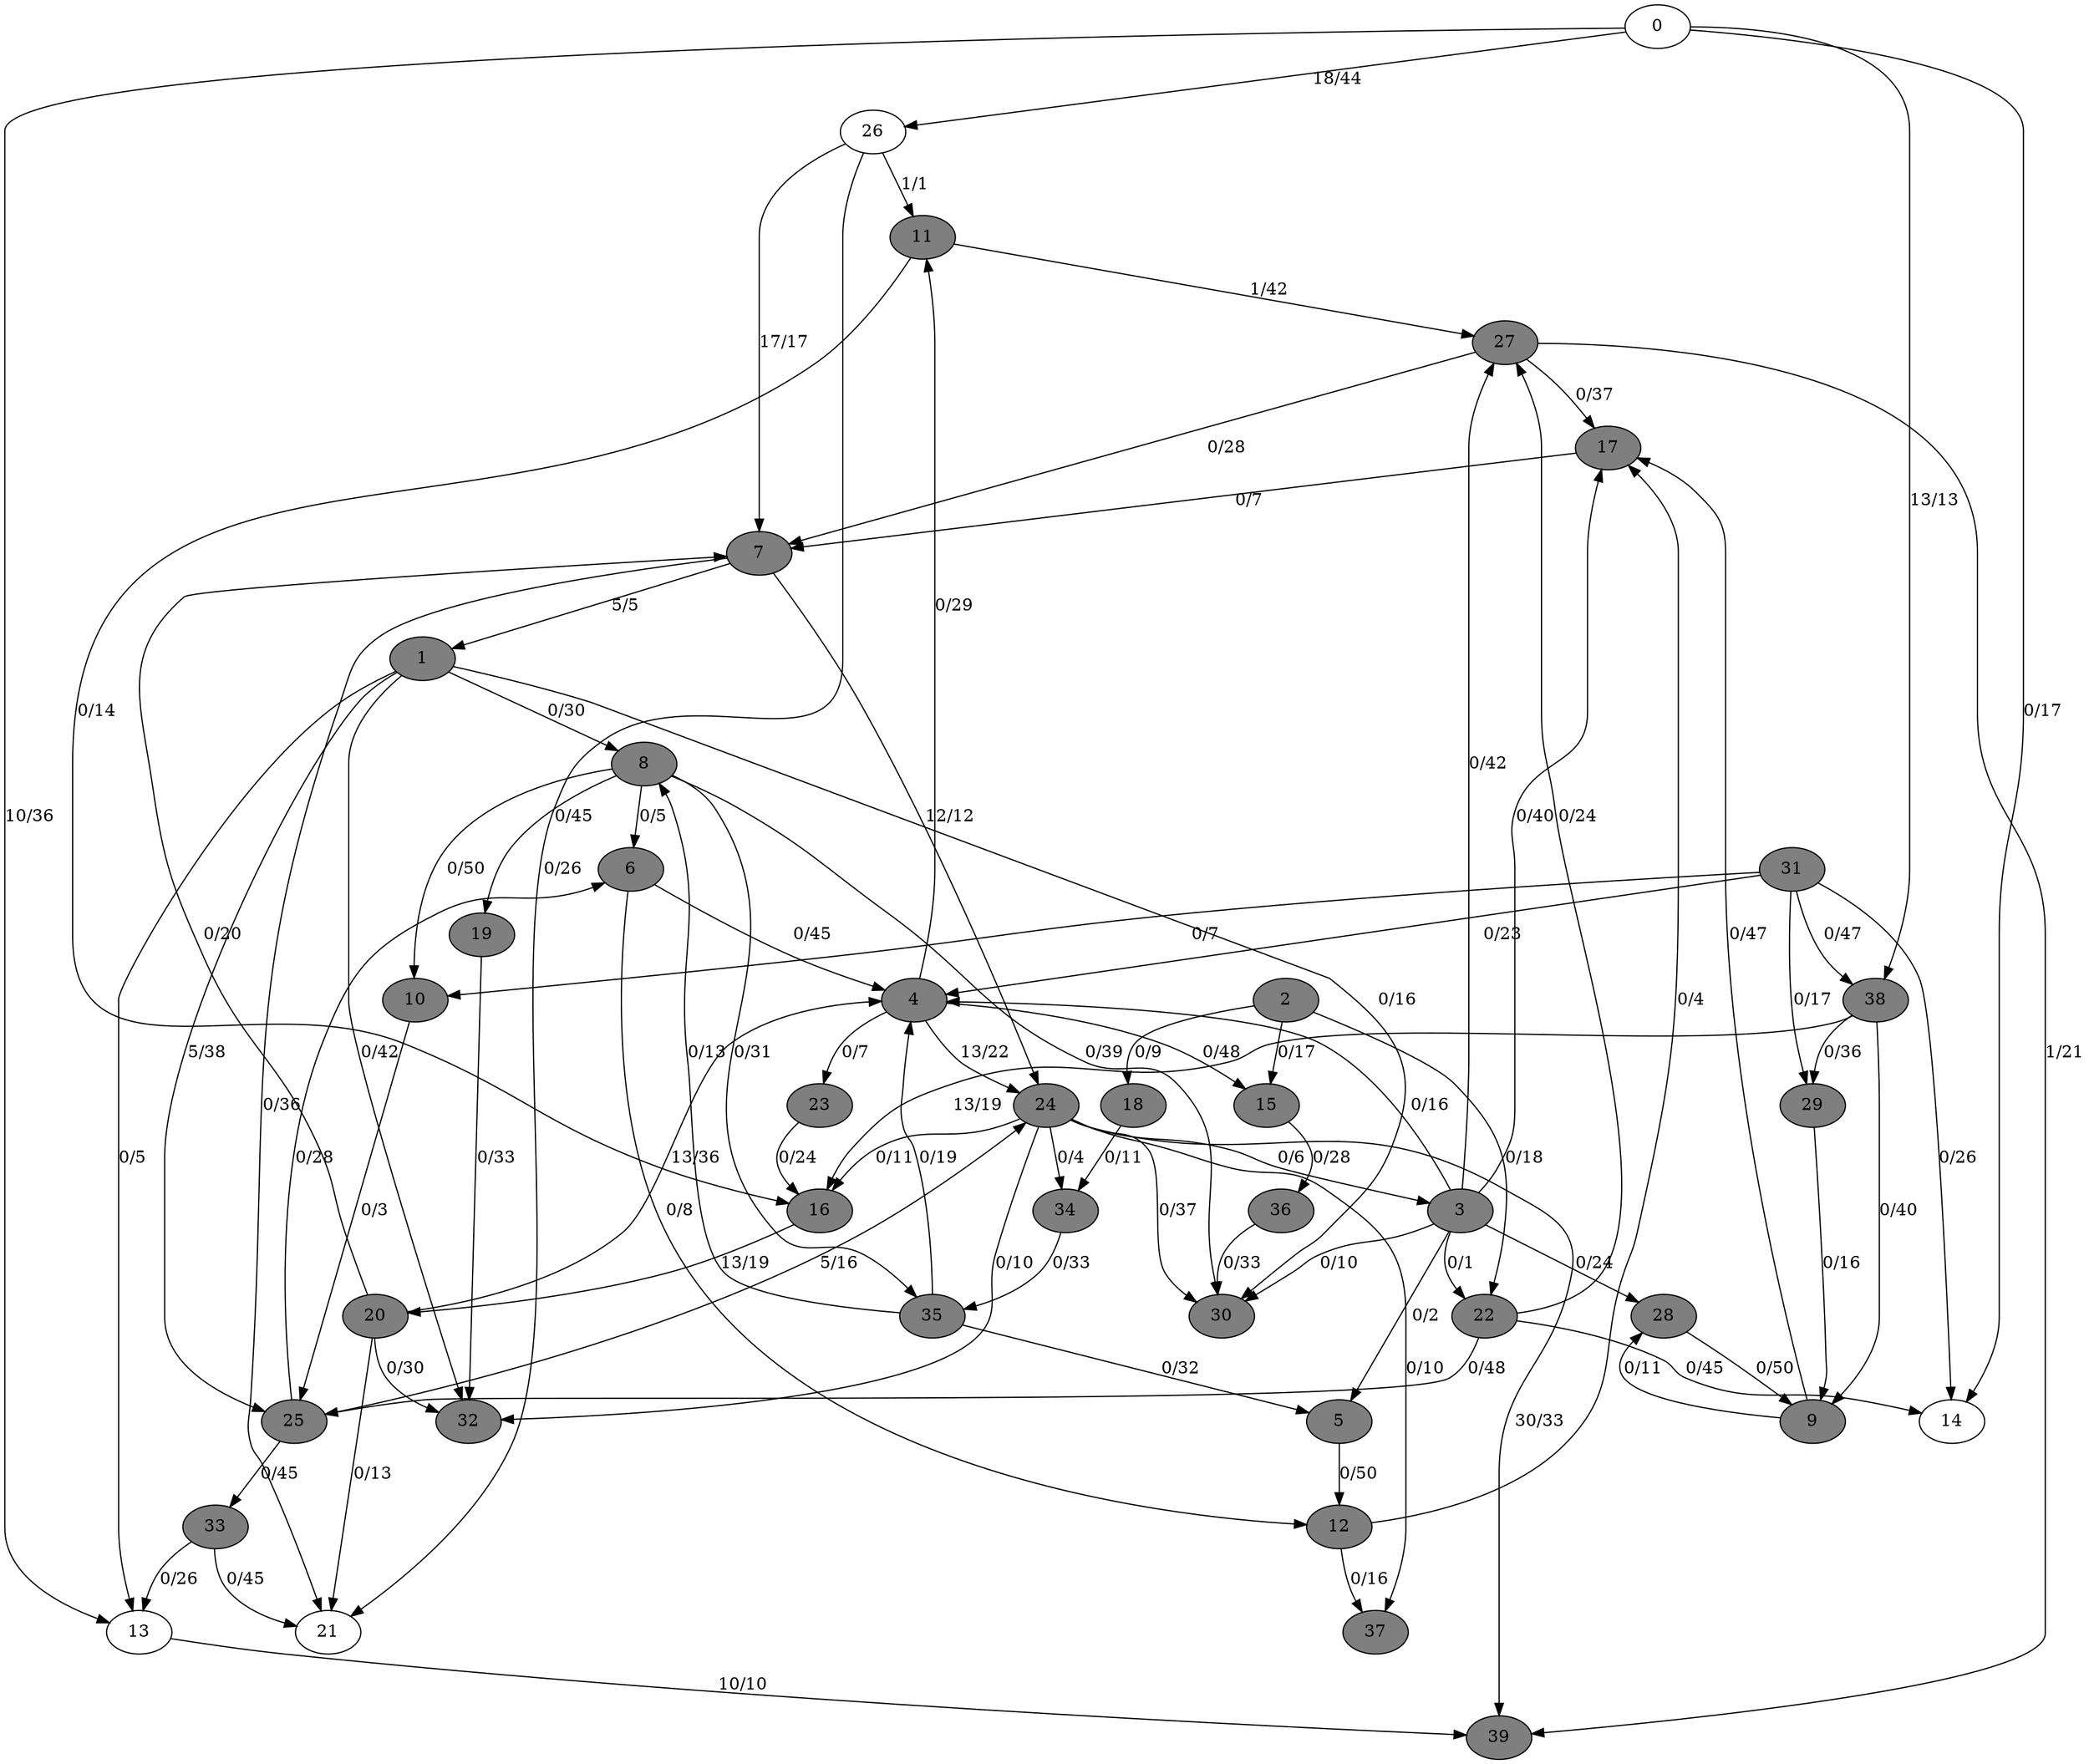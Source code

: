 digraph G {
	0[style=filled fillcolor=grey100];
	0->13[label ="10/36"] ;
	0->14[label ="0/17"] ;
	0->26[label ="18/44"] ;
	0->38[label ="13/13"] ;
	1[style=filled fillcolor=grey50];
	1->8[label ="0/30"] ;
	1->13[label ="0/5"] ;
	1->25[label ="5/38"] ;
	1->30[label ="0/16"] ;
	1->32[label ="0/42"] ;
	2[style=filled fillcolor=grey50];
	2->15[label ="0/17"] ;
	2->18[label ="0/9"] ;
	2->22[label ="0/18"] ;
	3[style=filled fillcolor=grey50];
	3->4[label ="0/16"] ;
	3->5[label ="0/2"] ;
	3->17[label ="0/40"] ;
	3->22[label ="0/1"] ;
	3->27[label ="0/42"] ;
	3->28[label ="0/24"] ;
	3->30[label ="0/10"] ;
	4[style=filled fillcolor=grey50];
	4->11[label ="0/29"] ;
	4->15[label ="0/48"] ;
	4->23[label ="0/7"] ;
	4->24[label ="13/22"] ;
	5[style=filled fillcolor=grey50];
	5->12[label ="0/50"] ;
	6[style=filled fillcolor=grey50];
	6->4[label ="0/45"] ;
	6->12[label ="0/8"] ;
	7[style=filled fillcolor=grey50];
	7->1[label ="5/5"] ;
	7->21[label ="0/36"] ;
	7->24[label ="12/12"] ;
	8[style=filled fillcolor=grey50];
	8->6[label ="0/5"] ;
	8->10[label ="0/50"] ;
	8->19[label ="0/45"] ;
	8->30[label ="0/39"] ;
	8->35[label ="0/31"] ;
	9[style=filled fillcolor=grey50];
	9->17[label ="0/47"] ;
	9->28[label ="0/11"] ;
	10[style=filled fillcolor=grey50];
	10->25[label ="0/3"] ;
	11[style=filled fillcolor=grey50];
	11->16[label ="0/14"] ;
	11->27[label ="1/42"] ;
	12[style=filled fillcolor=grey50];
	12->17[label ="0/4"] ;
	12->37[label ="0/16"] ;
	13[style=filled fillcolor=grey100];
	13->39[label ="10/10"] ;
	14[style=filled fillcolor=grey100];
	15[style=filled fillcolor=grey50];
	15->36[label ="0/28"] ;
	16[style=filled fillcolor=grey50];
	16->20[label ="13/19"] ;
	17[style=filled fillcolor=grey50];
	17->7[label ="0/7"] ;
	18[style=filled fillcolor=grey50];
	18->34[label ="0/11"] ;
	19[style=filled fillcolor=grey50];
	19->32[label ="0/33"] ;
	20[style=filled fillcolor=grey50];
	20->4[label ="13/36"] ;
	20->7[label ="0/20"] ;
	20->21[label ="0/13"] ;
	20->32[label ="0/30"] ;
	21[style=filled fillcolor=grey100];
	22[style=filled fillcolor=grey50];
	22->14[label ="0/45"] ;
	22->25[label ="0/48"] ;
	22->27[label ="0/24"] ;
	23[style=filled fillcolor=grey50];
	23->16[label ="0/24"] ;
	24[style=filled fillcolor=grey50];
	24->3[label ="0/6"] ;
	24->16[label ="0/11"] ;
	24->30[label ="0/37"] ;
	24->32[label ="0/10"] ;
	24->34[label ="0/4"] ;
	24->37[label ="0/10"] ;
	24->39[label ="30/33"] ;
	25[style=filled fillcolor=grey50];
	25->6[label ="0/28"] ;
	25->24[label ="5/16"] ;
	25->33[label ="0/45"] ;
	26[style=filled fillcolor=grey100];
	26->7[label ="17/17"] ;
	26->11[label ="1/1"] ;
	26->21[label ="0/26"] ;
	27[style=filled fillcolor=grey50];
	27->7[label ="0/28"] ;
	27->17[label ="0/37"] ;
	27->39[label ="1/21"] ;
	28[style=filled fillcolor=grey50];
	28->9[label ="0/50"] ;
	29[style=filled fillcolor=grey50];
	29->9[label ="0/16"] ;
	30[style=filled fillcolor=grey50];
	31[style=filled fillcolor=grey50];
	31->4[label ="0/23"] ;
	31->10[label ="0/7"] ;
	31->14[label ="0/26"] ;
	31->29[label ="0/17"] ;
	31->38[label ="0/47"] ;
	32[style=filled fillcolor=grey50];
	33[style=filled fillcolor=grey50];
	33->13[label ="0/26"] ;
	33->21[label ="0/45"] ;
	34[style=filled fillcolor=grey50];
	34->35[label ="0/33"] ;
	35[style=filled fillcolor=grey50];
	35->4[label ="0/19"] ;
	35->5[label ="0/32"] ;
	35->8[label ="0/13"] ;
	36[style=filled fillcolor=grey50];
	36->30[label ="0/33"] ;
	37[style=filled fillcolor=grey50];
	38[style=filled fillcolor=grey50];
	38->9[label ="0/40"] ;
	38->16[label ="13/19"] ;
	38->29[label ="0/36"] ;
	39[style=filled fillcolor=grey50];
}
